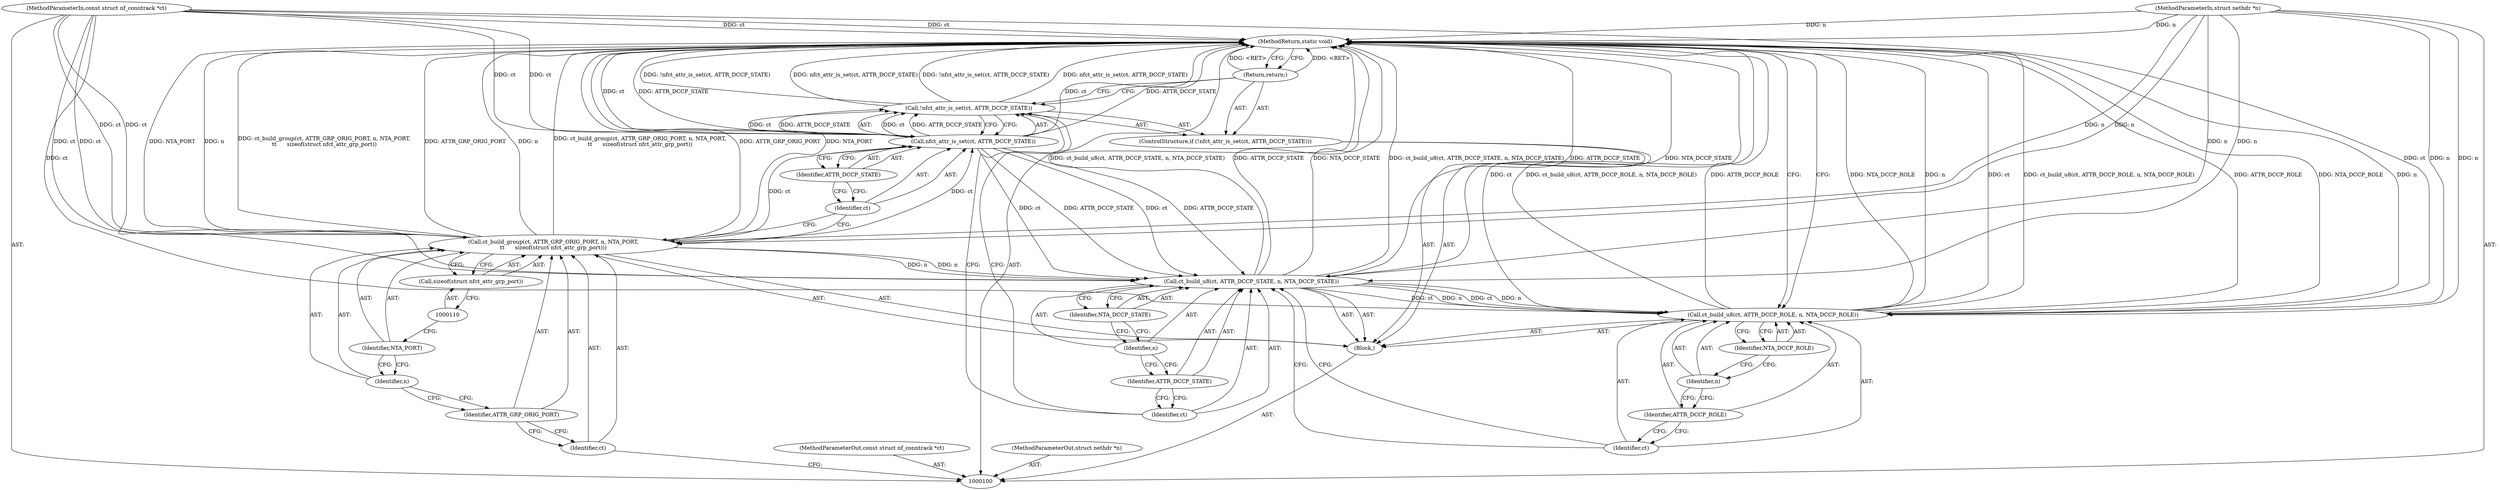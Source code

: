 digraph "1_netfilter_c392c159605956c7bd4a264ab4490e2b2704c0cd" {
"1000127" [label="(MethodReturn,static void)"];
"1000101" [label="(MethodParameterIn,const struct nf_conntrack *ct)"];
"1000162" [label="(MethodParameterOut,const struct nf_conntrack *ct)"];
"1000102" [label="(MethodParameterIn,struct nethdr *n)"];
"1000163" [label="(MethodParameterOut,struct nethdr *n)"];
"1000103" [label="(Block,)"];
"1000104" [label="(Call,ct_build_group(ct, ATTR_GRP_ORIG_PORT, n, NTA_PORT,\n\t\t      sizeof(struct nfct_attr_grp_port)))"];
"1000105" [label="(Identifier,ct)"];
"1000106" [label="(Identifier,ATTR_GRP_ORIG_PORT)"];
"1000107" [label="(Identifier,n)"];
"1000108" [label="(Identifier,NTA_PORT)"];
"1000109" [label="(Call,sizeof(struct nfct_attr_grp_port))"];
"1000111" [label="(ControlStructure,if (!nfct_attr_is_set(ct, ATTR_DCCP_STATE)))"];
"1000114" [label="(Identifier,ct)"];
"1000115" [label="(Identifier,ATTR_DCCP_STATE)"];
"1000112" [label="(Call,!nfct_attr_is_set(ct, ATTR_DCCP_STATE))"];
"1000113" [label="(Call,nfct_attr_is_set(ct, ATTR_DCCP_STATE))"];
"1000116" [label="(Return,return;)"];
"1000118" [label="(Identifier,ct)"];
"1000119" [label="(Identifier,ATTR_DCCP_STATE)"];
"1000117" [label="(Call,ct_build_u8(ct, ATTR_DCCP_STATE, n, NTA_DCCP_STATE))"];
"1000120" [label="(Identifier,n)"];
"1000121" [label="(Identifier,NTA_DCCP_STATE)"];
"1000123" [label="(Identifier,ct)"];
"1000124" [label="(Identifier,ATTR_DCCP_ROLE)"];
"1000122" [label="(Call,ct_build_u8(ct, ATTR_DCCP_ROLE, n, NTA_DCCP_ROLE))"];
"1000125" [label="(Identifier,n)"];
"1000126" [label="(Identifier,NTA_DCCP_ROLE)"];
"1000127" -> "1000100"  [label="AST: "];
"1000127" -> "1000116"  [label="CFG: "];
"1000127" -> "1000122"  [label="CFG: "];
"1000117" -> "1000127"  [label="DDG: ct_build_u8(ct, ATTR_DCCP_STATE, n, NTA_DCCP_STATE)"];
"1000117" -> "1000127"  [label="DDG: ATTR_DCCP_STATE"];
"1000117" -> "1000127"  [label="DDG: NTA_DCCP_STATE"];
"1000122" -> "1000127"  [label="DDG: NTA_DCCP_ROLE"];
"1000122" -> "1000127"  [label="DDG: n"];
"1000122" -> "1000127"  [label="DDG: ct"];
"1000122" -> "1000127"  [label="DDG: ct_build_u8(ct, ATTR_DCCP_ROLE, n, NTA_DCCP_ROLE)"];
"1000122" -> "1000127"  [label="DDG: ATTR_DCCP_ROLE"];
"1000104" -> "1000127"  [label="DDG: NTA_PORT"];
"1000104" -> "1000127"  [label="DDG: n"];
"1000104" -> "1000127"  [label="DDG: ct_build_group(ct, ATTR_GRP_ORIG_PORT, n, NTA_PORT,\n\t\t      sizeof(struct nfct_attr_grp_port))"];
"1000104" -> "1000127"  [label="DDG: ATTR_GRP_ORIG_PORT"];
"1000113" -> "1000127"  [label="DDG: ct"];
"1000113" -> "1000127"  [label="DDG: ATTR_DCCP_STATE"];
"1000102" -> "1000127"  [label="DDG: n"];
"1000112" -> "1000127"  [label="DDG: !nfct_attr_is_set(ct, ATTR_DCCP_STATE)"];
"1000112" -> "1000127"  [label="DDG: nfct_attr_is_set(ct, ATTR_DCCP_STATE)"];
"1000101" -> "1000127"  [label="DDG: ct"];
"1000116" -> "1000127"  [label="DDG: <RET>"];
"1000101" -> "1000100"  [label="AST: "];
"1000101" -> "1000127"  [label="DDG: ct"];
"1000101" -> "1000104"  [label="DDG: ct"];
"1000101" -> "1000113"  [label="DDG: ct"];
"1000101" -> "1000117"  [label="DDG: ct"];
"1000101" -> "1000122"  [label="DDG: ct"];
"1000162" -> "1000100"  [label="AST: "];
"1000102" -> "1000100"  [label="AST: "];
"1000102" -> "1000127"  [label="DDG: n"];
"1000102" -> "1000104"  [label="DDG: n"];
"1000102" -> "1000117"  [label="DDG: n"];
"1000102" -> "1000122"  [label="DDG: n"];
"1000163" -> "1000100"  [label="AST: "];
"1000103" -> "1000100"  [label="AST: "];
"1000104" -> "1000103"  [label="AST: "];
"1000111" -> "1000103"  [label="AST: "];
"1000117" -> "1000103"  [label="AST: "];
"1000122" -> "1000103"  [label="AST: "];
"1000104" -> "1000103"  [label="AST: "];
"1000104" -> "1000109"  [label="CFG: "];
"1000105" -> "1000104"  [label="AST: "];
"1000106" -> "1000104"  [label="AST: "];
"1000107" -> "1000104"  [label="AST: "];
"1000108" -> "1000104"  [label="AST: "];
"1000109" -> "1000104"  [label="AST: "];
"1000114" -> "1000104"  [label="CFG: "];
"1000104" -> "1000127"  [label="DDG: NTA_PORT"];
"1000104" -> "1000127"  [label="DDG: n"];
"1000104" -> "1000127"  [label="DDG: ct_build_group(ct, ATTR_GRP_ORIG_PORT, n, NTA_PORT,\n\t\t      sizeof(struct nfct_attr_grp_port))"];
"1000104" -> "1000127"  [label="DDG: ATTR_GRP_ORIG_PORT"];
"1000101" -> "1000104"  [label="DDG: ct"];
"1000102" -> "1000104"  [label="DDG: n"];
"1000104" -> "1000113"  [label="DDG: ct"];
"1000104" -> "1000117"  [label="DDG: n"];
"1000105" -> "1000104"  [label="AST: "];
"1000105" -> "1000100"  [label="CFG: "];
"1000106" -> "1000105"  [label="CFG: "];
"1000106" -> "1000104"  [label="AST: "];
"1000106" -> "1000105"  [label="CFG: "];
"1000107" -> "1000106"  [label="CFG: "];
"1000107" -> "1000104"  [label="AST: "];
"1000107" -> "1000106"  [label="CFG: "];
"1000108" -> "1000107"  [label="CFG: "];
"1000108" -> "1000104"  [label="AST: "];
"1000108" -> "1000107"  [label="CFG: "];
"1000110" -> "1000108"  [label="CFG: "];
"1000109" -> "1000104"  [label="AST: "];
"1000109" -> "1000110"  [label="CFG: "];
"1000110" -> "1000109"  [label="AST: "];
"1000104" -> "1000109"  [label="CFG: "];
"1000111" -> "1000103"  [label="AST: "];
"1000112" -> "1000111"  [label="AST: "];
"1000116" -> "1000111"  [label="AST: "];
"1000114" -> "1000113"  [label="AST: "];
"1000114" -> "1000104"  [label="CFG: "];
"1000115" -> "1000114"  [label="CFG: "];
"1000115" -> "1000113"  [label="AST: "];
"1000115" -> "1000114"  [label="CFG: "];
"1000113" -> "1000115"  [label="CFG: "];
"1000112" -> "1000111"  [label="AST: "];
"1000112" -> "1000113"  [label="CFG: "];
"1000113" -> "1000112"  [label="AST: "];
"1000116" -> "1000112"  [label="CFG: "];
"1000118" -> "1000112"  [label="CFG: "];
"1000112" -> "1000127"  [label="DDG: !nfct_attr_is_set(ct, ATTR_DCCP_STATE)"];
"1000112" -> "1000127"  [label="DDG: nfct_attr_is_set(ct, ATTR_DCCP_STATE)"];
"1000113" -> "1000112"  [label="DDG: ct"];
"1000113" -> "1000112"  [label="DDG: ATTR_DCCP_STATE"];
"1000113" -> "1000112"  [label="AST: "];
"1000113" -> "1000115"  [label="CFG: "];
"1000114" -> "1000113"  [label="AST: "];
"1000115" -> "1000113"  [label="AST: "];
"1000112" -> "1000113"  [label="CFG: "];
"1000113" -> "1000127"  [label="DDG: ct"];
"1000113" -> "1000127"  [label="DDG: ATTR_DCCP_STATE"];
"1000113" -> "1000112"  [label="DDG: ct"];
"1000113" -> "1000112"  [label="DDG: ATTR_DCCP_STATE"];
"1000104" -> "1000113"  [label="DDG: ct"];
"1000101" -> "1000113"  [label="DDG: ct"];
"1000113" -> "1000117"  [label="DDG: ct"];
"1000113" -> "1000117"  [label="DDG: ATTR_DCCP_STATE"];
"1000116" -> "1000111"  [label="AST: "];
"1000116" -> "1000112"  [label="CFG: "];
"1000127" -> "1000116"  [label="CFG: "];
"1000116" -> "1000127"  [label="DDG: <RET>"];
"1000118" -> "1000117"  [label="AST: "];
"1000118" -> "1000112"  [label="CFG: "];
"1000119" -> "1000118"  [label="CFG: "];
"1000119" -> "1000117"  [label="AST: "];
"1000119" -> "1000118"  [label="CFG: "];
"1000120" -> "1000119"  [label="CFG: "];
"1000117" -> "1000103"  [label="AST: "];
"1000117" -> "1000121"  [label="CFG: "];
"1000118" -> "1000117"  [label="AST: "];
"1000119" -> "1000117"  [label="AST: "];
"1000120" -> "1000117"  [label="AST: "];
"1000121" -> "1000117"  [label="AST: "];
"1000123" -> "1000117"  [label="CFG: "];
"1000117" -> "1000127"  [label="DDG: ct_build_u8(ct, ATTR_DCCP_STATE, n, NTA_DCCP_STATE)"];
"1000117" -> "1000127"  [label="DDG: ATTR_DCCP_STATE"];
"1000117" -> "1000127"  [label="DDG: NTA_DCCP_STATE"];
"1000113" -> "1000117"  [label="DDG: ct"];
"1000113" -> "1000117"  [label="DDG: ATTR_DCCP_STATE"];
"1000101" -> "1000117"  [label="DDG: ct"];
"1000104" -> "1000117"  [label="DDG: n"];
"1000102" -> "1000117"  [label="DDG: n"];
"1000117" -> "1000122"  [label="DDG: ct"];
"1000117" -> "1000122"  [label="DDG: n"];
"1000120" -> "1000117"  [label="AST: "];
"1000120" -> "1000119"  [label="CFG: "];
"1000121" -> "1000120"  [label="CFG: "];
"1000121" -> "1000117"  [label="AST: "];
"1000121" -> "1000120"  [label="CFG: "];
"1000117" -> "1000121"  [label="CFG: "];
"1000123" -> "1000122"  [label="AST: "];
"1000123" -> "1000117"  [label="CFG: "];
"1000124" -> "1000123"  [label="CFG: "];
"1000124" -> "1000122"  [label="AST: "];
"1000124" -> "1000123"  [label="CFG: "];
"1000125" -> "1000124"  [label="CFG: "];
"1000122" -> "1000103"  [label="AST: "];
"1000122" -> "1000126"  [label="CFG: "];
"1000123" -> "1000122"  [label="AST: "];
"1000124" -> "1000122"  [label="AST: "];
"1000125" -> "1000122"  [label="AST: "];
"1000126" -> "1000122"  [label="AST: "];
"1000127" -> "1000122"  [label="CFG: "];
"1000122" -> "1000127"  [label="DDG: NTA_DCCP_ROLE"];
"1000122" -> "1000127"  [label="DDG: n"];
"1000122" -> "1000127"  [label="DDG: ct"];
"1000122" -> "1000127"  [label="DDG: ct_build_u8(ct, ATTR_DCCP_ROLE, n, NTA_DCCP_ROLE)"];
"1000122" -> "1000127"  [label="DDG: ATTR_DCCP_ROLE"];
"1000117" -> "1000122"  [label="DDG: ct"];
"1000117" -> "1000122"  [label="DDG: n"];
"1000101" -> "1000122"  [label="DDG: ct"];
"1000102" -> "1000122"  [label="DDG: n"];
"1000125" -> "1000122"  [label="AST: "];
"1000125" -> "1000124"  [label="CFG: "];
"1000126" -> "1000125"  [label="CFG: "];
"1000126" -> "1000122"  [label="AST: "];
"1000126" -> "1000125"  [label="CFG: "];
"1000122" -> "1000126"  [label="CFG: "];
}
